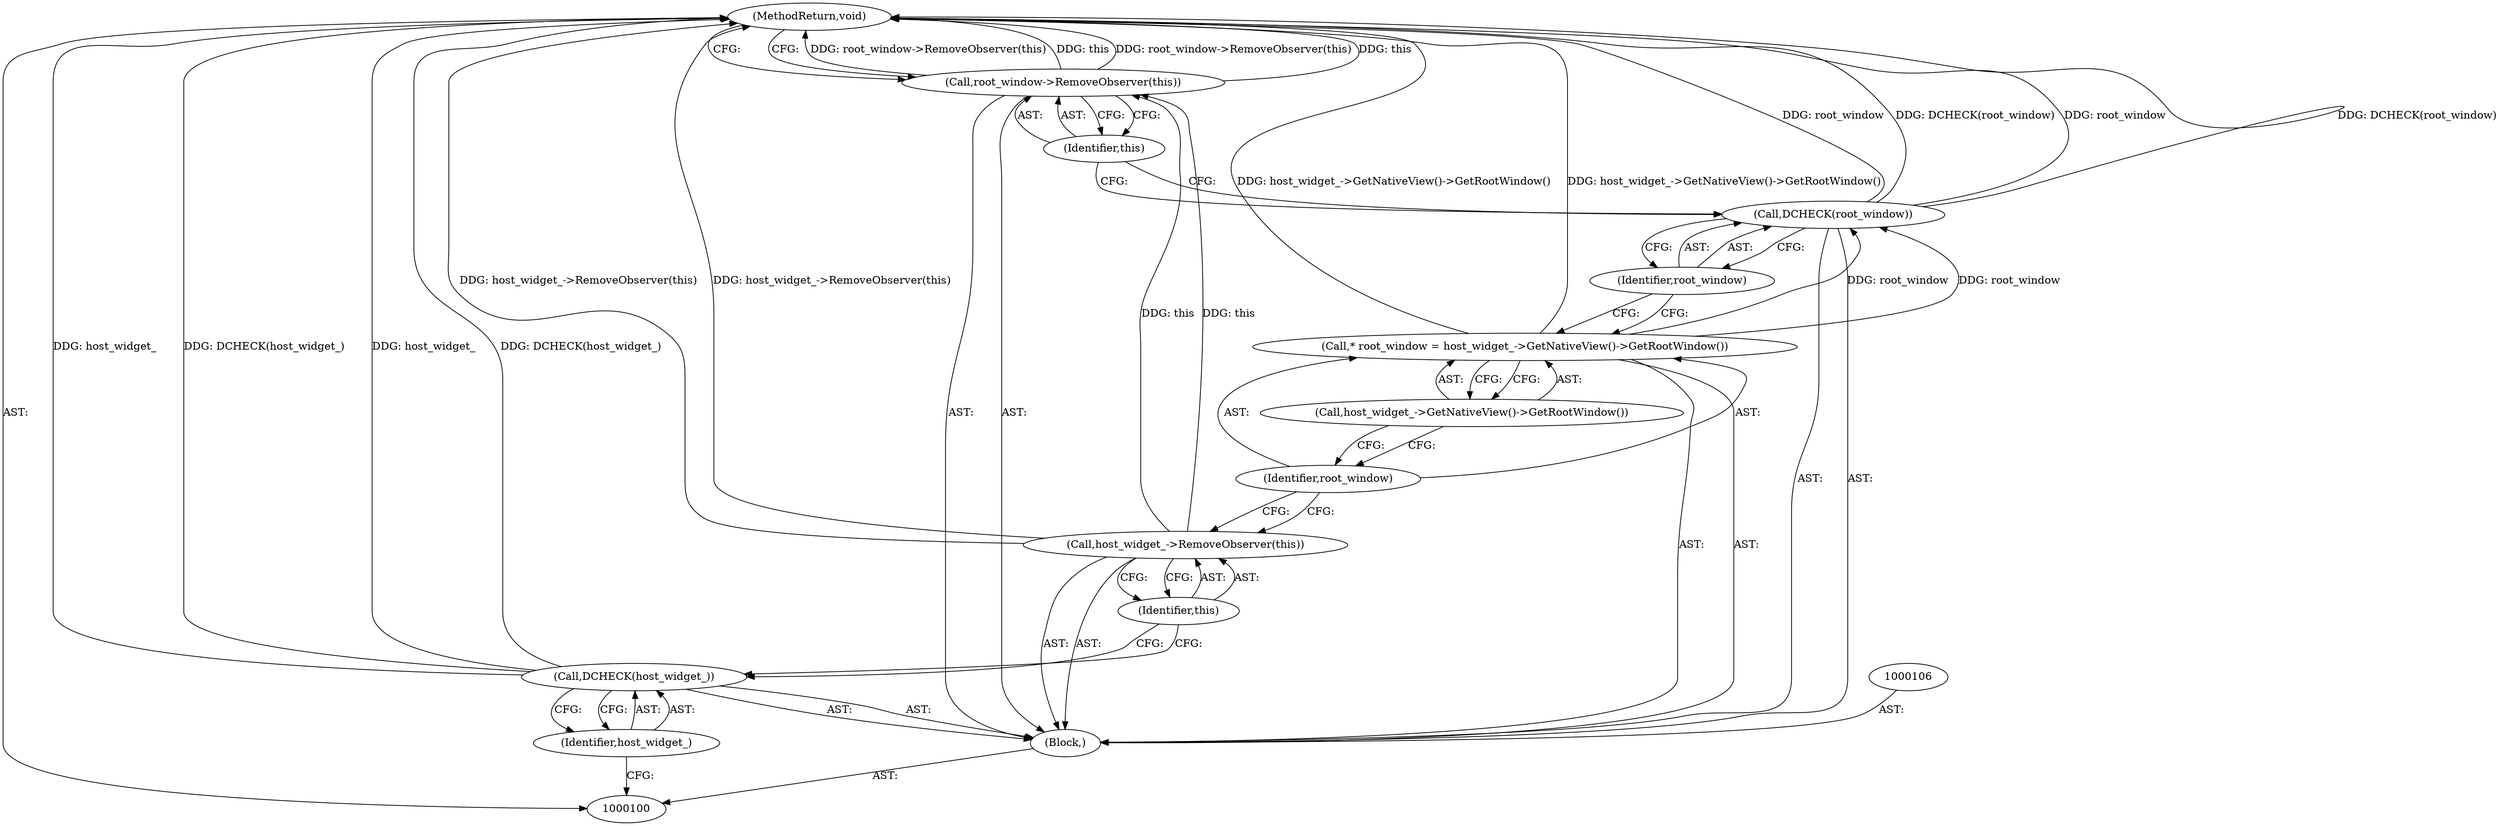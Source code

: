 digraph "0_Chrome_62b8b6e168a12263aab6b88dbef0b900cc37309f_13" {
"1000114" [label="(MethodReturn,void)"];
"1000101" [label="(Block,)"];
"1000102" [label="(Call,DCHECK(host_widget_))"];
"1000103" [label="(Identifier,host_widget_)"];
"1000104" [label="(Call,host_widget_->RemoveObserver(this))"];
"1000105" [label="(Identifier,this)"];
"1000107" [label="(Call,* root_window = host_widget_->GetNativeView()->GetRootWindow())"];
"1000108" [label="(Identifier,root_window)"];
"1000109" [label="(Call,host_widget_->GetNativeView()->GetRootWindow())"];
"1000111" [label="(Identifier,root_window)"];
"1000110" [label="(Call,DCHECK(root_window))"];
"1000112" [label="(Call,root_window->RemoveObserver(this))"];
"1000113" [label="(Identifier,this)"];
"1000114" -> "1000100"  [label="AST: "];
"1000114" -> "1000112"  [label="CFG: "];
"1000104" -> "1000114"  [label="DDG: host_widget_->RemoveObserver(this)"];
"1000102" -> "1000114"  [label="DDG: host_widget_"];
"1000102" -> "1000114"  [label="DDG: DCHECK(host_widget_)"];
"1000110" -> "1000114"  [label="DDG: root_window"];
"1000110" -> "1000114"  [label="DDG: DCHECK(root_window)"];
"1000107" -> "1000114"  [label="DDG: host_widget_->GetNativeView()->GetRootWindow()"];
"1000112" -> "1000114"  [label="DDG: root_window->RemoveObserver(this)"];
"1000112" -> "1000114"  [label="DDG: this"];
"1000101" -> "1000100"  [label="AST: "];
"1000102" -> "1000101"  [label="AST: "];
"1000104" -> "1000101"  [label="AST: "];
"1000106" -> "1000101"  [label="AST: "];
"1000107" -> "1000101"  [label="AST: "];
"1000110" -> "1000101"  [label="AST: "];
"1000112" -> "1000101"  [label="AST: "];
"1000102" -> "1000101"  [label="AST: "];
"1000102" -> "1000103"  [label="CFG: "];
"1000103" -> "1000102"  [label="AST: "];
"1000105" -> "1000102"  [label="CFG: "];
"1000102" -> "1000114"  [label="DDG: host_widget_"];
"1000102" -> "1000114"  [label="DDG: DCHECK(host_widget_)"];
"1000103" -> "1000102"  [label="AST: "];
"1000103" -> "1000100"  [label="CFG: "];
"1000102" -> "1000103"  [label="CFG: "];
"1000104" -> "1000101"  [label="AST: "];
"1000104" -> "1000105"  [label="CFG: "];
"1000105" -> "1000104"  [label="AST: "];
"1000108" -> "1000104"  [label="CFG: "];
"1000104" -> "1000114"  [label="DDG: host_widget_->RemoveObserver(this)"];
"1000104" -> "1000112"  [label="DDG: this"];
"1000105" -> "1000104"  [label="AST: "];
"1000105" -> "1000102"  [label="CFG: "];
"1000104" -> "1000105"  [label="CFG: "];
"1000107" -> "1000101"  [label="AST: "];
"1000107" -> "1000109"  [label="CFG: "];
"1000108" -> "1000107"  [label="AST: "];
"1000109" -> "1000107"  [label="AST: "];
"1000111" -> "1000107"  [label="CFG: "];
"1000107" -> "1000114"  [label="DDG: host_widget_->GetNativeView()->GetRootWindow()"];
"1000107" -> "1000110"  [label="DDG: root_window"];
"1000108" -> "1000107"  [label="AST: "];
"1000108" -> "1000104"  [label="CFG: "];
"1000109" -> "1000108"  [label="CFG: "];
"1000109" -> "1000107"  [label="AST: "];
"1000109" -> "1000108"  [label="CFG: "];
"1000107" -> "1000109"  [label="CFG: "];
"1000111" -> "1000110"  [label="AST: "];
"1000111" -> "1000107"  [label="CFG: "];
"1000110" -> "1000111"  [label="CFG: "];
"1000110" -> "1000101"  [label="AST: "];
"1000110" -> "1000111"  [label="CFG: "];
"1000111" -> "1000110"  [label="AST: "];
"1000113" -> "1000110"  [label="CFG: "];
"1000110" -> "1000114"  [label="DDG: root_window"];
"1000110" -> "1000114"  [label="DDG: DCHECK(root_window)"];
"1000107" -> "1000110"  [label="DDG: root_window"];
"1000112" -> "1000101"  [label="AST: "];
"1000112" -> "1000113"  [label="CFG: "];
"1000113" -> "1000112"  [label="AST: "];
"1000114" -> "1000112"  [label="CFG: "];
"1000112" -> "1000114"  [label="DDG: root_window->RemoveObserver(this)"];
"1000112" -> "1000114"  [label="DDG: this"];
"1000104" -> "1000112"  [label="DDG: this"];
"1000113" -> "1000112"  [label="AST: "];
"1000113" -> "1000110"  [label="CFG: "];
"1000112" -> "1000113"  [label="CFG: "];
}
